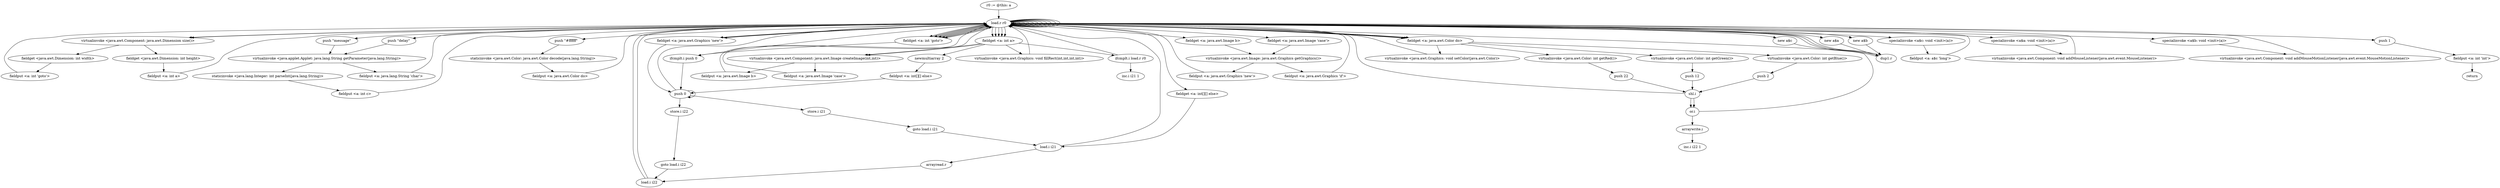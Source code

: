 digraph "" {
    "r0 := @this: a"
    "load.r r0"
    "r0 := @this: a"->"load.r r0";
    "load.r r0"->"load.r r0";
    "virtualinvoke <java.awt.Component: java.awt.Dimension size()>"
    "load.r r0"->"virtualinvoke <java.awt.Component: java.awt.Dimension size()>";
    "fieldget <java.awt.Dimension: int width>"
    "virtualinvoke <java.awt.Component: java.awt.Dimension size()>"->"fieldget <java.awt.Dimension: int width>";
    "fieldput <a: int 'goto'>"
    "fieldget <java.awt.Dimension: int width>"->"fieldput <a: int 'goto'>";
    "fieldput <a: int 'goto'>"->"load.r r0";
    "load.r r0"->"load.r r0";
    "load.r r0"->"virtualinvoke <java.awt.Component: java.awt.Dimension size()>";
    "fieldget <java.awt.Dimension: int height>"
    "virtualinvoke <java.awt.Component: java.awt.Dimension size()>"->"fieldget <java.awt.Dimension: int height>";
    "fieldput <a: int a>"
    "fieldget <java.awt.Dimension: int height>"->"fieldput <a: int a>";
    "fieldput <a: int a>"->"load.r r0";
    "load.r r0"->"load.r r0";
    "push \"message\""
    "load.r r0"->"push \"message\"";
    "virtualinvoke <java.applet.Applet: java.lang.String getParameter(java.lang.String)>"
    "push \"message\""->"virtualinvoke <java.applet.Applet: java.lang.String getParameter(java.lang.String)>";
    "fieldput <a: java.lang.String 'char'>"
    "virtualinvoke <java.applet.Applet: java.lang.String getParameter(java.lang.String)>"->"fieldput <a: java.lang.String 'char'>";
    "fieldput <a: java.lang.String 'char'>"->"load.r r0";
    "push \"#ffffff\""
    "load.r r0"->"push \"#ffffff\"";
    "staticinvoke <java.awt.Color: java.awt.Color decode(java.lang.String)>"
    "push \"#ffffff\""->"staticinvoke <java.awt.Color: java.awt.Color decode(java.lang.String)>";
    "fieldput <a: java.awt.Color do>"
    "staticinvoke <java.awt.Color: java.awt.Color decode(java.lang.String)>"->"fieldput <a: java.awt.Color do>";
    "fieldput <a: java.awt.Color do>"->"load.r r0";
    "load.r r0"->"load.r r0";
    "push \"delay\""
    "load.r r0"->"push \"delay\"";
    "push \"delay\""->"virtualinvoke <java.applet.Applet: java.lang.String getParameter(java.lang.String)>";
    "staticinvoke <java.lang.Integer: int parseInt(java.lang.String)>"
    "virtualinvoke <java.applet.Applet: java.lang.String getParameter(java.lang.String)>"->"staticinvoke <java.lang.Integer: int parseInt(java.lang.String)>";
    "fieldput <a: int c>"
    "staticinvoke <java.lang.Integer: int parseInt(java.lang.String)>"->"fieldput <a: int c>";
    "fieldput <a: int c>"->"load.r r0";
    "load.r r0"->"load.r r0";
    "load.r r0"->"load.r r0";
    "fieldget <a: int 'goto'>"
    "load.r r0"->"fieldget <a: int 'goto'>";
    "fieldget <a: int 'goto'>"->"load.r r0";
    "fieldget <a: int a>"
    "load.r r0"->"fieldget <a: int a>";
    "virtualinvoke <java.awt.Component: java.awt.Image createImage(int,int)>"
    "fieldget <a: int a>"->"virtualinvoke <java.awt.Component: java.awt.Image createImage(int,int)>";
    "fieldput <a: java.awt.Image b>"
    "virtualinvoke <java.awt.Component: java.awt.Image createImage(int,int)>"->"fieldput <a: java.awt.Image b>";
    "fieldput <a: java.awt.Image b>"->"load.r r0";
    "load.r r0"->"load.r r0";
    "fieldget <a: java.awt.Image b>"
    "load.r r0"->"fieldget <a: java.awt.Image b>";
    "virtualinvoke <java.awt.Image: java.awt.Graphics getGraphics()>"
    "fieldget <a: java.awt.Image b>"->"virtualinvoke <java.awt.Image: java.awt.Graphics getGraphics()>";
    "fieldput <a: java.awt.Graphics 'new'>"
    "virtualinvoke <java.awt.Image: java.awt.Graphics getGraphics()>"->"fieldput <a: java.awt.Graphics 'new'>";
    "fieldput <a: java.awt.Graphics 'new'>"->"load.r r0";
    "fieldget <a: java.awt.Graphics 'new'>"
    "load.r r0"->"fieldget <a: java.awt.Graphics 'new'>";
    "fieldget <a: java.awt.Graphics 'new'>"->"load.r r0";
    "fieldget <a: java.awt.Color do>"
    "load.r r0"->"fieldget <a: java.awt.Color do>";
    "virtualinvoke <java.awt.Graphics: void setColor(java.awt.Color)>"
    "fieldget <a: java.awt.Color do>"->"virtualinvoke <java.awt.Graphics: void setColor(java.awt.Color)>";
    "virtualinvoke <java.awt.Graphics: void setColor(java.awt.Color)>"->"load.r r0";
    "load.r r0"->"fieldget <a: java.awt.Graphics 'new'>";
    "push 0"
    "fieldget <a: java.awt.Graphics 'new'>"->"push 0";
    "push 0"->"push 0";
    "push 0"->"load.r r0";
    "load.r r0"->"fieldget <a: int 'goto'>";
    "fieldget <a: int 'goto'>"->"load.r r0";
    "load.r r0"->"fieldget <a: int a>";
    "virtualinvoke <java.awt.Graphics: void fillRect(int,int,int,int)>"
    "fieldget <a: int a>"->"virtualinvoke <java.awt.Graphics: void fillRect(int,int,int,int)>";
    "virtualinvoke <java.awt.Graphics: void fillRect(int,int,int,int)>"->"load.r r0";
    "load.r r0"->"load.r r0";
    "load.r r0"->"load.r r0";
    "load.r r0"->"fieldget <a: int 'goto'>";
    "fieldget <a: int 'goto'>"->"load.r r0";
    "load.r r0"->"fieldget <a: int a>";
    "fieldget <a: int a>"->"virtualinvoke <java.awt.Component: java.awt.Image createImage(int,int)>";
    "fieldput <a: java.awt.Image 'case'>"
    "virtualinvoke <java.awt.Component: java.awt.Image createImage(int,int)>"->"fieldput <a: java.awt.Image 'case'>";
    "fieldput <a: java.awt.Image 'case'>"->"load.r r0";
    "load.r r0"->"load.r r0";
    "fieldget <a: java.awt.Image 'case'>"
    "load.r r0"->"fieldget <a: java.awt.Image 'case'>";
    "fieldget <a: java.awt.Image 'case'>"->"virtualinvoke <java.awt.Image: java.awt.Graphics getGraphics()>";
    "fieldput <a: java.awt.Graphics 'if'>"
    "virtualinvoke <java.awt.Image: java.awt.Graphics getGraphics()>"->"fieldput <a: java.awt.Graphics 'if'>";
    "fieldput <a: java.awt.Graphics 'if'>"->"load.r r0";
    "new a$c"
    "load.r r0"->"new a$c";
    "dup1.r"
    "new a$c"->"dup1.r";
    "dup1.r"->"load.r r0";
    "specialinvoke <a$c: void <init>(a)>"
    "load.r r0"->"specialinvoke <a$c: void <init>(a)>";
    "fieldput <a: a$c 'long'>"
    "specialinvoke <a$c: void <init>(a)>"->"fieldput <a: a$c 'long'>";
    "fieldput <a: a$c 'long'>"->"load.r r0";
    "load.r r0"->"load.r r0";
    "load.r r0"->"fieldget <a: int 'goto'>";
    "fieldget <a: int 'goto'>"->"load.r r0";
    "load.r r0"->"fieldget <a: int a>";
    "newmultiarray 2"
    "fieldget <a: int a>"->"newmultiarray 2";
    "fieldput <a: int[][] else>"
    "newmultiarray 2"->"fieldput <a: int[][] else>";
    "fieldput <a: int[][] else>"->"push 0";
    "store.i i21"
    "push 0"->"store.i i21";
    "goto load.i i21"
    "store.i i21"->"goto load.i i21";
    "load.i i21"
    "goto load.i i21"->"load.i i21";
    "load.i i21"->"load.r r0";
    "load.r r0"->"fieldget <a: int 'goto'>";
    "ifcmplt.i push 0"
    "fieldget <a: int 'goto'>"->"ifcmplt.i push 0";
    "ifcmplt.i push 0"->"load.r r0";
    "new a$a"
    "load.r r0"->"new a$a";
    "new a$a"->"dup1.r";
    "dup1.r"->"load.r r0";
    "specialinvoke <a$a: void <init>(a)>"
    "load.r r0"->"specialinvoke <a$a: void <init>(a)>";
    "virtualinvoke <java.awt.Component: void addMouseListener(java.awt.event.MouseListener)>"
    "specialinvoke <a$a: void <init>(a)>"->"virtualinvoke <java.awt.Component: void addMouseListener(java.awt.event.MouseListener)>";
    "virtualinvoke <java.awt.Component: void addMouseListener(java.awt.event.MouseListener)>"->"load.r r0";
    "new a$b"
    "load.r r0"->"new a$b";
    "new a$b"->"dup1.r";
    "dup1.r"->"load.r r0";
    "specialinvoke <a$b: void <init>(a)>"
    "load.r r0"->"specialinvoke <a$b: void <init>(a)>";
    "virtualinvoke <java.awt.Component: void addMouseMotionListener(java.awt.event.MouseMotionListener)>"
    "specialinvoke <a$b: void <init>(a)>"->"virtualinvoke <java.awt.Component: void addMouseMotionListener(java.awt.event.MouseMotionListener)>";
    "virtualinvoke <java.awt.Component: void addMouseMotionListener(java.awt.event.MouseMotionListener)>"->"load.r r0";
    "push 1"
    "load.r r0"->"push 1";
    "fieldput <a: int 'int'>"
    "push 1"->"fieldput <a: int 'int'>";
    "return"
    "fieldput <a: int 'int'>"->"return";
    "ifcmplt.i push 0"->"push 0";
    "store.i i22"
    "push 0"->"store.i i22";
    "goto load.i i22"
    "store.i i22"->"goto load.i i22";
    "load.i i22"
    "goto load.i i22"->"load.i i22";
    "load.i i22"->"load.r r0";
    "load.r r0"->"fieldget <a: int a>";
    "ifcmplt.i load.r r0"
    "fieldget <a: int a>"->"ifcmplt.i load.r r0";
    "inc.i i21 1"
    "ifcmplt.i load.r r0"->"inc.i i21 1";
    "ifcmplt.i load.r r0"->"load.r r0";
    "fieldget <a: int[][] else>"
    "load.r r0"->"fieldget <a: int[][] else>";
    "fieldget <a: int[][] else>"->"load.i i21";
    "arrayread.r"
    "load.i i21"->"arrayread.r";
    "arrayread.r"->"load.i i22";
    "load.i i22"->"load.r r0";
    "load.r r0"->"fieldget <a: java.awt.Color do>";
    "virtualinvoke <java.awt.Color: int getRed()>"
    "fieldget <a: java.awt.Color do>"->"virtualinvoke <java.awt.Color: int getRed()>";
    "push 22"
    "virtualinvoke <java.awt.Color: int getRed()>"->"push 22";
    "shl.i"
    "push 22"->"shl.i";
    "shl.i"->"load.r r0";
    "load.r r0"->"fieldget <a: java.awt.Color do>";
    "virtualinvoke <java.awt.Color: int getGreen()>"
    "fieldget <a: java.awt.Color do>"->"virtualinvoke <java.awt.Color: int getGreen()>";
    "push 12"
    "virtualinvoke <java.awt.Color: int getGreen()>"->"push 12";
    "push 12"->"shl.i";
    "or.i"
    "shl.i"->"or.i";
    "or.i"->"load.r r0";
    "load.r r0"->"fieldget <a: java.awt.Color do>";
    "virtualinvoke <java.awt.Color: int getBlue()>"
    "fieldget <a: java.awt.Color do>"->"virtualinvoke <java.awt.Color: int getBlue()>";
    "push 2"
    "virtualinvoke <java.awt.Color: int getBlue()>"->"push 2";
    "push 2"->"shl.i";
    "shl.i"->"or.i";
    "arraywrite.i"
    "or.i"->"arraywrite.i";
    "inc.i i22 1"
    "arraywrite.i"->"inc.i i22 1";
}
